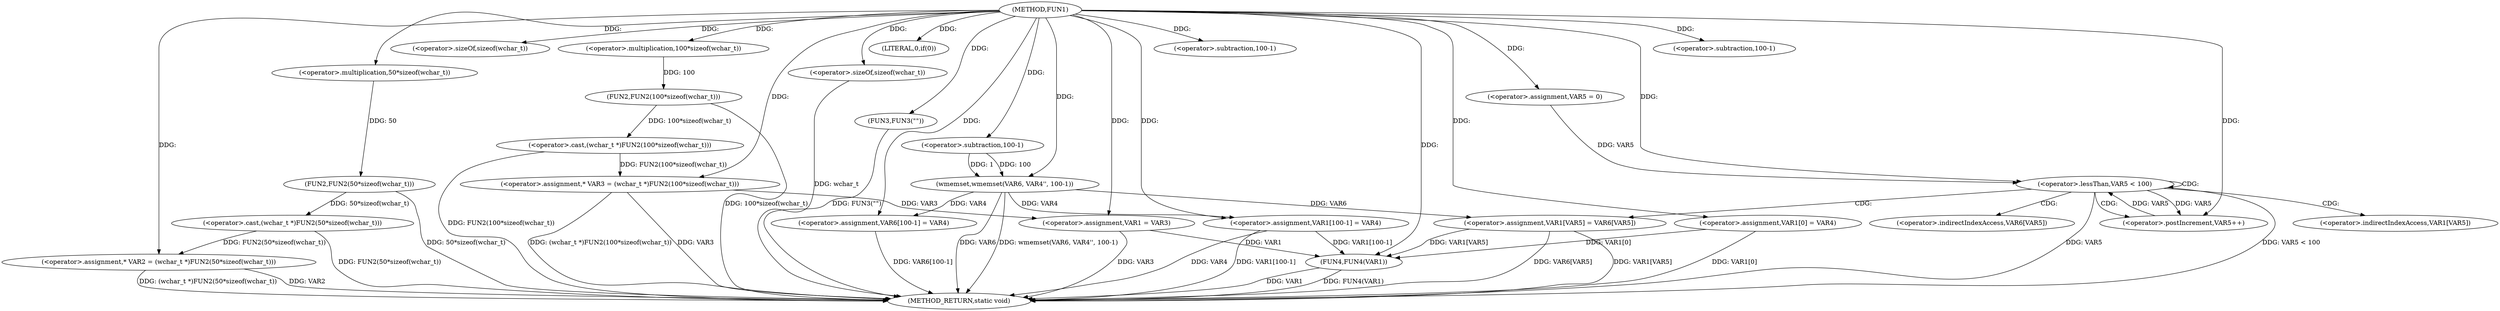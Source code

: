 digraph FUN1 {  
"1000100" [label = "(METHOD,FUN1)" ]
"1000180" [label = "(METHOD_RETURN,static void)" ]
"1000104" [label = "(<operator>.assignment,* VAR2 = (wchar_t *)FUN2(50*sizeof(wchar_t)))" ]
"1000106" [label = "(<operator>.cast,(wchar_t *)FUN2(50*sizeof(wchar_t)))" ]
"1000108" [label = "(FUN2,FUN2(50*sizeof(wchar_t)))" ]
"1000109" [label = "(<operator>.multiplication,50*sizeof(wchar_t))" ]
"1000111" [label = "(<operator>.sizeOf,sizeof(wchar_t))" ]
"1000114" [label = "(<operator>.assignment,* VAR3 = (wchar_t *)FUN2(100*sizeof(wchar_t)))" ]
"1000116" [label = "(<operator>.cast,(wchar_t *)FUN2(100*sizeof(wchar_t)))" ]
"1000118" [label = "(FUN2,FUN2(100*sizeof(wchar_t)))" ]
"1000119" [label = "(<operator>.multiplication,100*sizeof(wchar_t))" ]
"1000121" [label = "(<operator>.sizeOf,sizeof(wchar_t))" ]
"1000124" [label = "(LITERAL,0,if(0))" ]
"1000126" [label = "(FUN3,FUN3(\"\"))" ]
"1000130" [label = "(<operator>.assignment,VAR1 = VAR3)" ]
"1000133" [label = "(<operator>.assignment,VAR1[0] = VAR4)" ]
"1000141" [label = "(wmemset,wmemset(VAR6, VAR4'', 100-1))" ]
"1000144" [label = "(<operator>.subtraction,100-1)" ]
"1000147" [label = "(<operator>.assignment,VAR6[100-1] = VAR4)" ]
"1000150" [label = "(<operator>.subtraction,100-1)" ]
"1000155" [label = "(<operator>.assignment,VAR5 = 0)" ]
"1000158" [label = "(<operator>.lessThan,VAR5 < 100)" ]
"1000161" [label = "(<operator>.postIncrement,VAR5++)" ]
"1000164" [label = "(<operator>.assignment,VAR1[VAR5] = VAR6[VAR5])" ]
"1000171" [label = "(<operator>.assignment,VAR1[100-1] = VAR4)" ]
"1000174" [label = "(<operator>.subtraction,100-1)" ]
"1000178" [label = "(FUN4,FUN4(VAR1))" ]
"1000165" [label = "(<operator>.indirectIndexAccess,VAR1[VAR5])" ]
"1000168" [label = "(<operator>.indirectIndexAccess,VAR6[VAR5])" ]
  "1000106" -> "1000180"  [ label = "DDG: FUN2(50*sizeof(wchar_t))"] 
  "1000104" -> "1000180"  [ label = "DDG: VAR2"] 
  "1000147" -> "1000180"  [ label = "DDG: VAR6[100-1]"] 
  "1000116" -> "1000180"  [ label = "DDG: FUN2(100*sizeof(wchar_t))"] 
  "1000171" -> "1000180"  [ label = "DDG: VAR4"] 
  "1000118" -> "1000180"  [ label = "DDG: 100*sizeof(wchar_t)"] 
  "1000164" -> "1000180"  [ label = "DDG: VAR1[VAR5]"] 
  "1000178" -> "1000180"  [ label = "DDG: FUN4(VAR1)"] 
  "1000158" -> "1000180"  [ label = "DDG: VAR5"] 
  "1000164" -> "1000180"  [ label = "DDG: VAR6[VAR5]"] 
  "1000126" -> "1000180"  [ label = "DDG: FUN3(\"\")"] 
  "1000171" -> "1000180"  [ label = "DDG: VAR1[100-1]"] 
  "1000141" -> "1000180"  [ label = "DDG: VAR6"] 
  "1000178" -> "1000180"  [ label = "DDG: VAR1"] 
  "1000130" -> "1000180"  [ label = "DDG: VAR3"] 
  "1000141" -> "1000180"  [ label = "DDG: wmemset(VAR6, VAR4'', 100-1)"] 
  "1000158" -> "1000180"  [ label = "DDG: VAR5 < 100"] 
  "1000133" -> "1000180"  [ label = "DDG: VAR1[0]"] 
  "1000114" -> "1000180"  [ label = "DDG: VAR3"] 
  "1000121" -> "1000180"  [ label = "DDG: wchar_t"] 
  "1000114" -> "1000180"  [ label = "DDG: (wchar_t *)FUN2(100*sizeof(wchar_t))"] 
  "1000104" -> "1000180"  [ label = "DDG: (wchar_t *)FUN2(50*sizeof(wchar_t))"] 
  "1000108" -> "1000180"  [ label = "DDG: 50*sizeof(wchar_t)"] 
  "1000106" -> "1000104"  [ label = "DDG: FUN2(50*sizeof(wchar_t))"] 
  "1000100" -> "1000104"  [ label = "DDG: "] 
  "1000108" -> "1000106"  [ label = "DDG: 50*sizeof(wchar_t)"] 
  "1000109" -> "1000108"  [ label = "DDG: 50"] 
  "1000100" -> "1000109"  [ label = "DDG: "] 
  "1000100" -> "1000111"  [ label = "DDG: "] 
  "1000116" -> "1000114"  [ label = "DDG: FUN2(100*sizeof(wchar_t))"] 
  "1000100" -> "1000114"  [ label = "DDG: "] 
  "1000118" -> "1000116"  [ label = "DDG: 100*sizeof(wchar_t)"] 
  "1000119" -> "1000118"  [ label = "DDG: 100"] 
  "1000100" -> "1000119"  [ label = "DDG: "] 
  "1000100" -> "1000121"  [ label = "DDG: "] 
  "1000100" -> "1000124"  [ label = "DDG: "] 
  "1000100" -> "1000126"  [ label = "DDG: "] 
  "1000114" -> "1000130"  [ label = "DDG: VAR3"] 
  "1000100" -> "1000130"  [ label = "DDG: "] 
  "1000100" -> "1000133"  [ label = "DDG: "] 
  "1000100" -> "1000141"  [ label = "DDG: "] 
  "1000144" -> "1000141"  [ label = "DDG: 100"] 
  "1000144" -> "1000141"  [ label = "DDG: 1"] 
  "1000100" -> "1000144"  [ label = "DDG: "] 
  "1000141" -> "1000147"  [ label = "DDG: VAR4"] 
  "1000100" -> "1000147"  [ label = "DDG: "] 
  "1000100" -> "1000150"  [ label = "DDG: "] 
  "1000100" -> "1000155"  [ label = "DDG: "] 
  "1000155" -> "1000158"  [ label = "DDG: VAR5"] 
  "1000161" -> "1000158"  [ label = "DDG: VAR5"] 
  "1000100" -> "1000158"  [ label = "DDG: "] 
  "1000158" -> "1000161"  [ label = "DDG: VAR5"] 
  "1000100" -> "1000161"  [ label = "DDG: "] 
  "1000141" -> "1000164"  [ label = "DDG: VAR6"] 
  "1000100" -> "1000171"  [ label = "DDG: "] 
  "1000141" -> "1000171"  [ label = "DDG: VAR4"] 
  "1000100" -> "1000174"  [ label = "DDG: "] 
  "1000171" -> "1000178"  [ label = "DDG: VAR1[100-1]"] 
  "1000133" -> "1000178"  [ label = "DDG: VAR1[0]"] 
  "1000130" -> "1000178"  [ label = "DDG: VAR1"] 
  "1000164" -> "1000178"  [ label = "DDG: VAR1[VAR5]"] 
  "1000100" -> "1000178"  [ label = "DDG: "] 
  "1000158" -> "1000168"  [ label = "CDG: "] 
  "1000158" -> "1000161"  [ label = "CDG: "] 
  "1000158" -> "1000164"  [ label = "CDG: "] 
  "1000158" -> "1000165"  [ label = "CDG: "] 
  "1000158" -> "1000158"  [ label = "CDG: "] 
}
